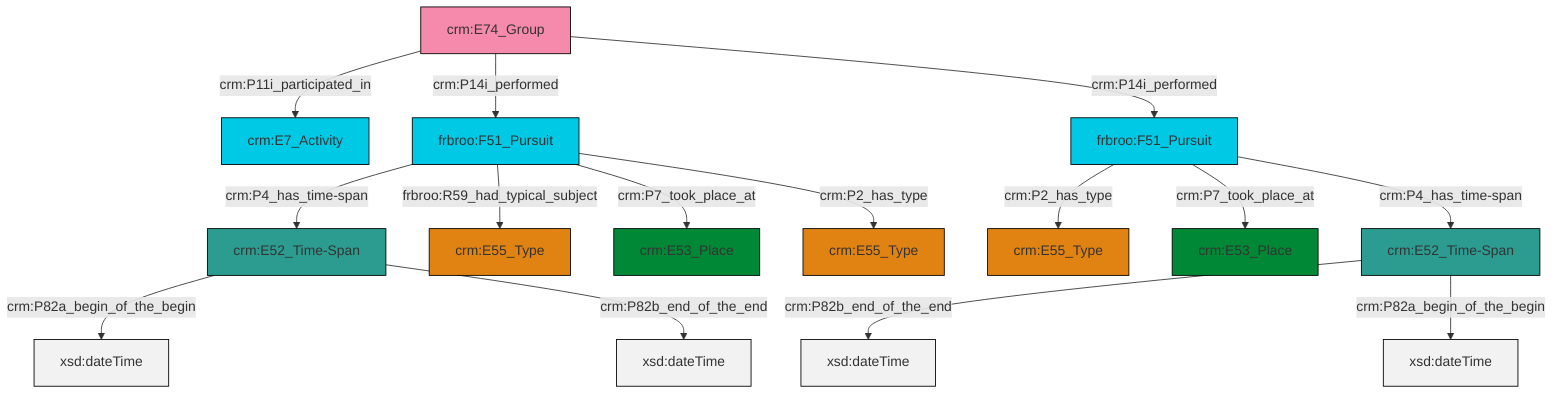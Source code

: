 graph TD
classDef Literal fill:#f2f2f2,stroke:#000000;
classDef CRM_Entity fill:#FFFFFF,stroke:#000000;
classDef Temporal_Entity fill:#00C9E6, stroke:#000000;
classDef Type fill:#E18312, stroke:#000000;
classDef Time-Span fill:#2C9C91, stroke:#000000;
classDef Appellation fill:#FFEB7F, stroke:#000000;
classDef Place fill:#008836, stroke:#000000;
classDef Persistent_Item fill:#B266B2, stroke:#000000;
classDef Conceptual_Object fill:#FFD700, stroke:#000000;
classDef Physical_Thing fill:#D2B48C, stroke:#000000;
classDef Actor fill:#f58aad, stroke:#000000;
classDef PC_Classes fill:#4ce600, stroke:#000000;
classDef Multi fill:#cccccc,stroke:#000000;

0["crm:E52_Time-Span"]:::Time-Span -->|crm:P82a_begin_of_the_begin| 1[xsd:dateTime]:::Literal
2["frbroo:F51_Pursuit"]:::Temporal_Entity -->|crm:P2_has_type| 3["crm:E55_Type"]:::Type
2["frbroo:F51_Pursuit"]:::Temporal_Entity -->|crm:P7_took_place_at| 4["crm:E53_Place"]:::Place
5["frbroo:F51_Pursuit"]:::Temporal_Entity -->|crm:P4_has_time-span| 0["crm:E52_Time-Span"]:::Time-Span
5["frbroo:F51_Pursuit"]:::Temporal_Entity -->|frbroo:R59_had_typical_subject| 7["crm:E55_Type"]:::Type
8["crm:E74_Group"]:::Actor -->|crm:P11i_participated_in| 9["crm:E7_Activity"]:::Temporal_Entity
8["crm:E74_Group"]:::Actor -->|crm:P14i_performed| 5["frbroo:F51_Pursuit"]:::Temporal_Entity
13["crm:E52_Time-Span"]:::Time-Span -->|crm:P82b_end_of_the_end| 14[xsd:dateTime]:::Literal
0["crm:E52_Time-Span"]:::Time-Span -->|crm:P82b_end_of_the_end| 15[xsd:dateTime]:::Literal
13["crm:E52_Time-Span"]:::Time-Span -->|crm:P82a_begin_of_the_begin| 16[xsd:dateTime]:::Literal
5["frbroo:F51_Pursuit"]:::Temporal_Entity -->|crm:P7_took_place_at| 17["crm:E53_Place"]:::Place
8["crm:E74_Group"]:::Actor -->|crm:P14i_performed| 2["frbroo:F51_Pursuit"]:::Temporal_Entity
2["frbroo:F51_Pursuit"]:::Temporal_Entity -->|crm:P4_has_time-span| 13["crm:E52_Time-Span"]:::Time-Span
5["frbroo:F51_Pursuit"]:::Temporal_Entity -->|crm:P2_has_type| 21["crm:E55_Type"]:::Type